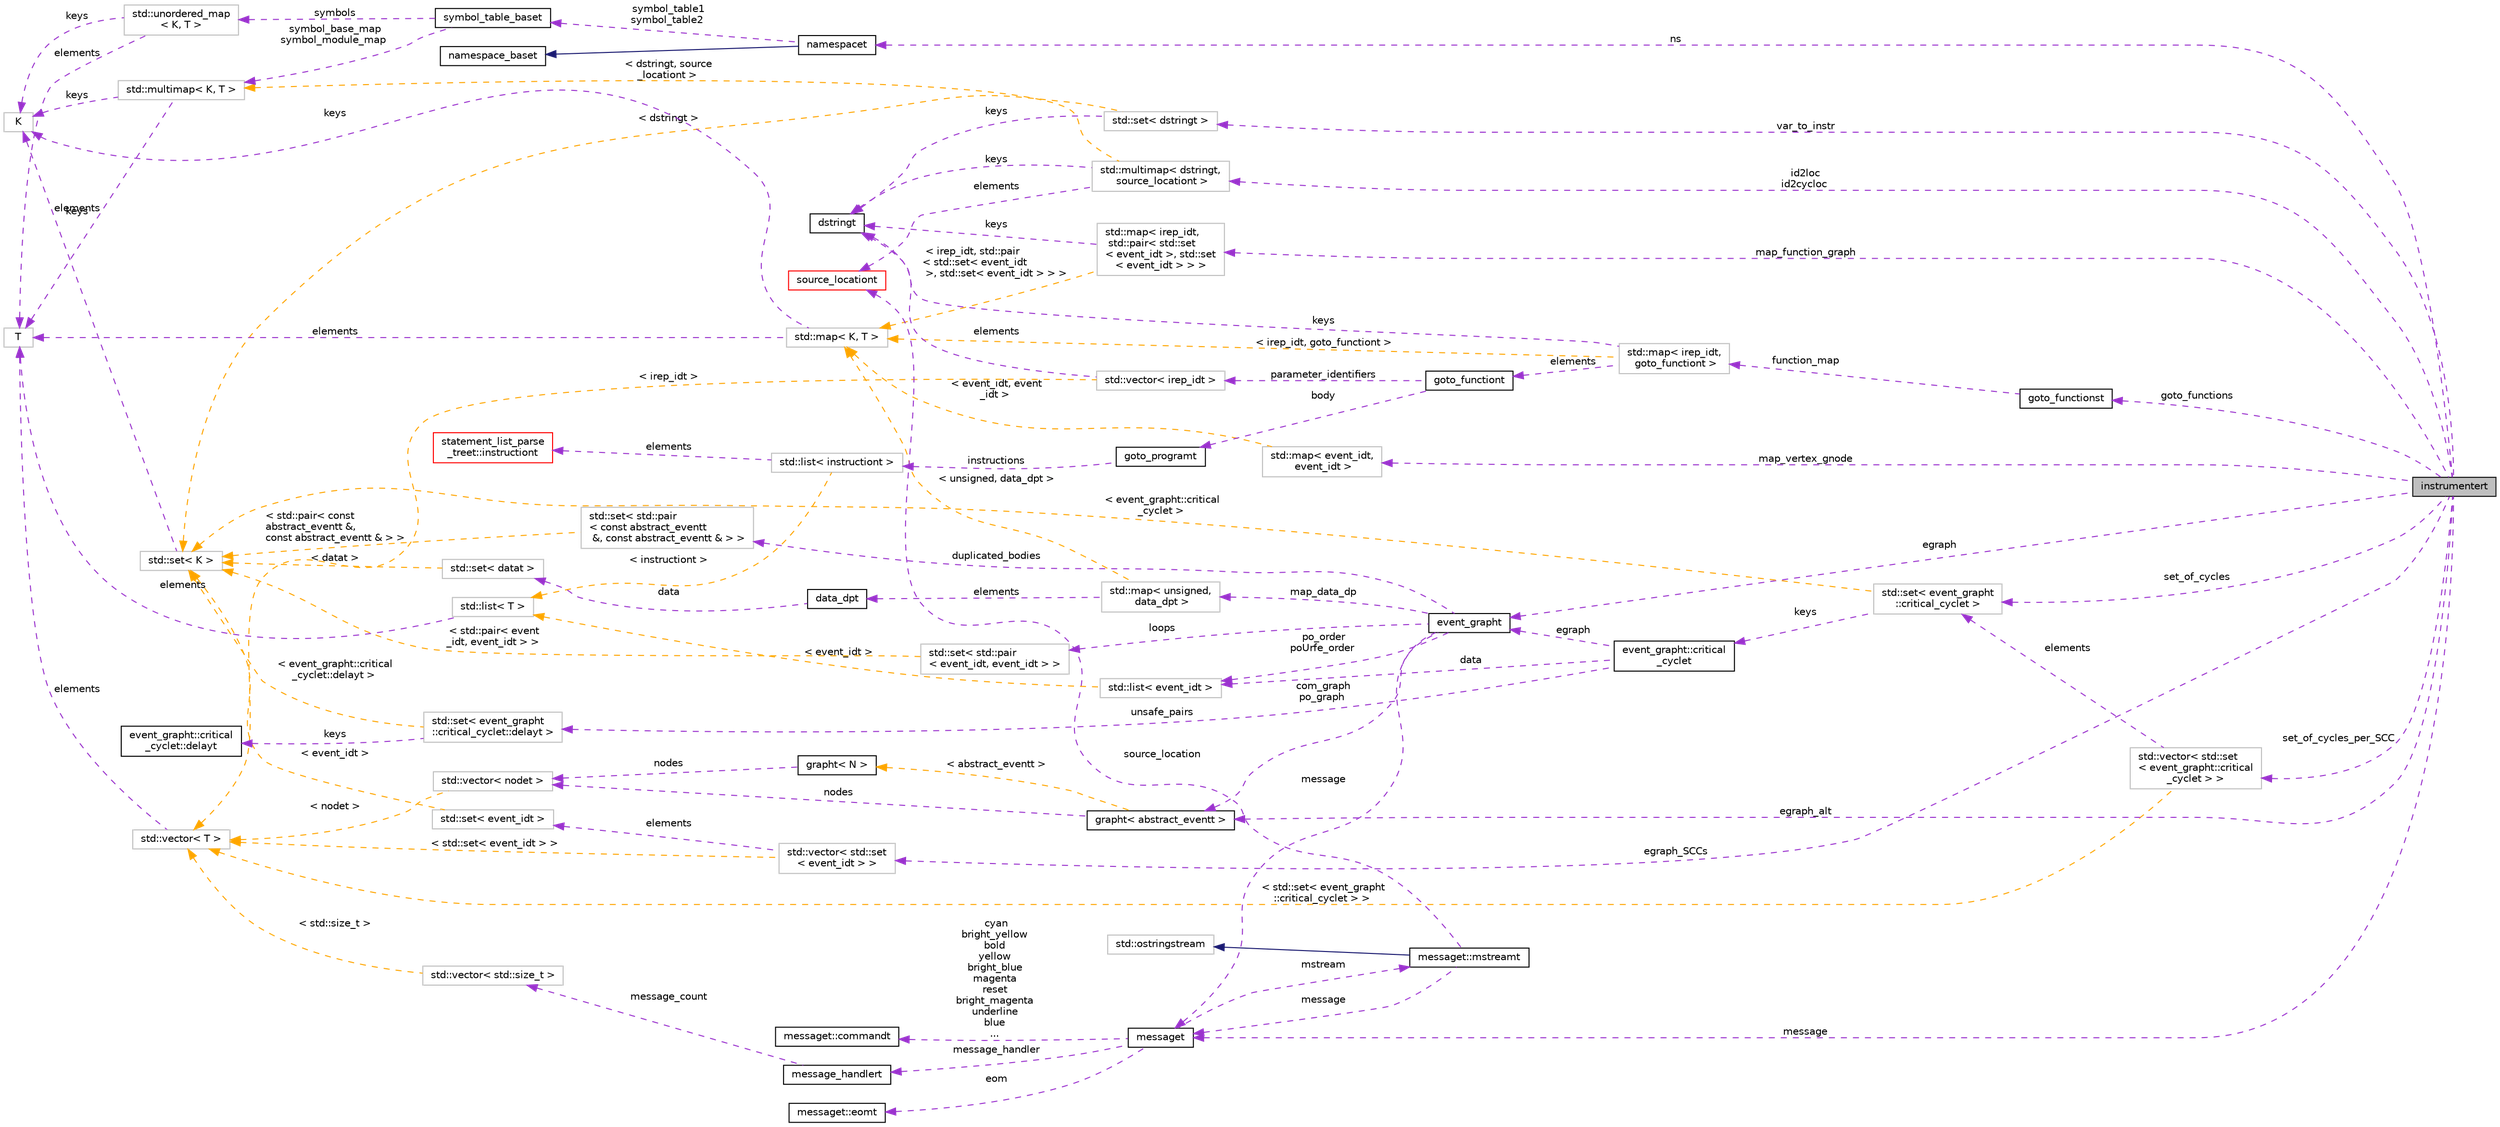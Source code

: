 digraph "instrumentert"
{
 // LATEX_PDF_SIZE
  bgcolor="transparent";
  edge [fontname="Helvetica",fontsize="10",labelfontname="Helvetica",labelfontsize="10"];
  node [fontname="Helvetica",fontsize="10",shape=record];
  rankdir="LR";
  Node1 [label="instrumentert",height=0.2,width=0.4,color="black", fillcolor="grey75", style="filled", fontcolor="black",tooltip=" "];
  Node2 -> Node1 [dir="back",color="darkorchid3",fontsize="10",style="dashed",label=" set_of_cycles" ,fontname="Helvetica"];
  Node2 [label="std::set\< event_grapht\l::critical_cyclet \>",height=0.2,width=0.4,color="grey75",tooltip=" "];
  Node3 -> Node2 [dir="back",color="darkorchid3",fontsize="10",style="dashed",label=" keys" ,fontname="Helvetica"];
  Node3 [label="event_grapht::critical\l_cyclet",height=0.2,width=0.4,color="black",URL="$classevent__grapht_1_1critical__cyclet.html",tooltip=" "];
  Node4 -> Node3 [dir="back",color="darkorchid3",fontsize="10",style="dashed",label=" egraph" ,fontname="Helvetica"];
  Node4 [label="event_grapht",height=0.2,width=0.4,color="black",URL="$classevent__grapht.html",tooltip=" "];
  Node5 -> Node4 [dir="back",color="darkorchid3",fontsize="10",style="dashed",label=" map_data_dp" ,fontname="Helvetica"];
  Node5 [label="std::map\< unsigned,\l data_dpt \>",height=0.2,width=0.4,color="grey75",tooltip=" "];
  Node6 -> Node5 [dir="back",color="darkorchid3",fontsize="10",style="dashed",label=" elements" ,fontname="Helvetica"];
  Node6 [label="data_dpt",height=0.2,width=0.4,color="black",URL="$classdata__dpt.html",tooltip=" "];
  Node7 -> Node6 [dir="back",color="darkorchid3",fontsize="10",style="dashed",label=" data" ,fontname="Helvetica"];
  Node7 [label="std::set\< datat \>",height=0.2,width=0.4,color="grey75",tooltip=" "];
  Node19 -> Node7 [dir="back",color="orange",fontsize="10",style="dashed",label=" \< datat \>" ,fontname="Helvetica"];
  Node19 [label="std::set\< K \>",height=0.2,width=0.4,color="grey75",tooltip="STL class."];
  Node20 -> Node19 [dir="back",color="darkorchid3",fontsize="10",style="dashed",label=" keys" ,fontname="Helvetica"];
  Node20 [label="K",height=0.2,width=0.4,color="grey75",tooltip=" "];
  Node21 -> Node5 [dir="back",color="orange",fontsize="10",style="dashed",label=" \< unsigned, data_dpt \>" ,fontname="Helvetica"];
  Node21 [label="std::map\< K, T \>",height=0.2,width=0.4,color="grey75",tooltip="STL class."];
  Node20 -> Node21 [dir="back",color="darkorchid3",fontsize="10",style="dashed",label=" keys" ,fontname="Helvetica"];
  Node17 -> Node21 [dir="back",color="darkorchid3",fontsize="10",style="dashed",label=" elements" ,fontname="Helvetica"];
  Node17 [label="T",height=0.2,width=0.4,color="grey75",tooltip=" "];
  Node22 -> Node4 [dir="back",color="darkorchid3",fontsize="10",style="dashed",label=" duplicated_bodies" ,fontname="Helvetica"];
  Node22 [label="std::set\< std::pair\l\< const abstract_eventt\l &, const abstract_eventt & \> \>",height=0.2,width=0.4,color="grey75",tooltip=" "];
  Node19 -> Node22 [dir="back",color="orange",fontsize="10",style="dashed",label=" \< std::pair\< const\l abstract_eventt &,\l const abstract_eventt & \> \>" ,fontname="Helvetica"];
  Node23 -> Node4 [dir="back",color="darkorchid3",fontsize="10",style="dashed",label=" message" ,fontname="Helvetica"];
  Node23 [label="messaget",height=0.2,width=0.4,color="black",URL="$classmessaget.html",tooltip="Class that provides messages with a built-in verbosity 'level'."];
  Node24 -> Node23 [dir="back",color="darkorchid3",fontsize="10",style="dashed",label=" message_handler" ,fontname="Helvetica"];
  Node24 [label="message_handlert",height=0.2,width=0.4,color="black",URL="$classmessage__handlert.html",tooltip=" "];
  Node25 -> Node24 [dir="back",color="darkorchid3",fontsize="10",style="dashed",label=" message_count" ,fontname="Helvetica"];
  Node25 [label="std::vector\< std::size_t \>",height=0.2,width=0.4,color="grey75",tooltip=" "];
  Node16 -> Node25 [dir="back",color="orange",fontsize="10",style="dashed",label=" \< std::size_t \>" ,fontname="Helvetica"];
  Node16 [label="std::vector\< T \>",height=0.2,width=0.4,color="grey75",tooltip="STL class."];
  Node17 -> Node16 [dir="back",color="darkorchid3",fontsize="10",style="dashed",label=" elements" ,fontname="Helvetica"];
  Node26 -> Node23 [dir="back",color="darkorchid3",fontsize="10",style="dashed",label=" cyan\nbright_yellow\nbold\nyellow\nbright_blue\nmagenta\nreset\nbright_magenta\nunderline\nblue\n..." ,fontname="Helvetica"];
  Node26 [label="messaget::commandt",height=0.2,width=0.4,color="black",URL="$classmessaget_1_1commandt.html",tooltip=" "];
  Node27 -> Node23 [dir="back",color="darkorchid3",fontsize="10",style="dashed",label=" mstream" ,fontname="Helvetica"];
  Node27 [label="messaget::mstreamt",height=0.2,width=0.4,color="black",URL="$classmessaget_1_1mstreamt.html",tooltip=" "];
  Node28 -> Node27 [dir="back",color="midnightblue",fontsize="10",style="solid",fontname="Helvetica"];
  Node28 [label="std::ostringstream",height=0.2,width=0.4,color="grey75",tooltip="STL class."];
  Node23 -> Node27 [dir="back",color="darkorchid3",fontsize="10",style="dashed",label=" message" ,fontname="Helvetica"];
  Node10 -> Node27 [dir="back",color="darkorchid3",fontsize="10",style="dashed",label=" source_location" ,fontname="Helvetica"];
  Node10 [label="source_locationt",height=0.2,width=0.4,color="red",URL="$classsource__locationt.html",tooltip=" "];
  Node33 -> Node23 [dir="back",color="darkorchid3",fontsize="10",style="dashed",label=" eom" ,fontname="Helvetica"];
  Node33 [label="messaget::eomt",height=0.2,width=0.4,color="black",URL="$classmessaget_1_1eomt.html",tooltip=" "];
  Node34 -> Node4 [dir="back",color="darkorchid3",fontsize="10",style="dashed",label=" com_graph\npo_graph" ,fontname="Helvetica"];
  Node34 [label="grapht\< abstract_eventt \>",height=0.2,width=0.4,color="black",URL="$classgrapht.html",tooltip=" "];
  Node35 -> Node34 [dir="back",color="darkorchid3",fontsize="10",style="dashed",label=" nodes" ,fontname="Helvetica"];
  Node35 [label="std::vector\< nodet \>",height=0.2,width=0.4,color="grey75",tooltip=" "];
  Node16 -> Node35 [dir="back",color="orange",fontsize="10",style="dashed",label=" \< nodet \>" ,fontname="Helvetica"];
  Node36 -> Node34 [dir="back",color="orange",fontsize="10",style="dashed",label=" \< abstract_eventt \>" ,fontname="Helvetica"];
  Node36 [label="grapht\< N \>",height=0.2,width=0.4,color="black",URL="$classgrapht.html",tooltip="A generic directed graph with a parametric node type."];
  Node35 -> Node36 [dir="back",color="darkorchid3",fontsize="10",style="dashed",label=" nodes" ,fontname="Helvetica"];
  Node37 -> Node4 [dir="back",color="darkorchid3",fontsize="10",style="dashed",label=" loops" ,fontname="Helvetica"];
  Node37 [label="std::set\< std::pair\l\< event_idt, event_idt \> \>",height=0.2,width=0.4,color="grey75",tooltip=" "];
  Node19 -> Node37 [dir="back",color="orange",fontsize="10",style="dashed",label=" \< std::pair\< event\l_idt, event_idt \> \>" ,fontname="Helvetica"];
  Node38 -> Node4 [dir="back",color="darkorchid3",fontsize="10",style="dashed",label=" po_order\npoUrfe_order" ,fontname="Helvetica"];
  Node38 [label="std::list\< event_idt \>",height=0.2,width=0.4,color="grey75",tooltip=" "];
  Node39 -> Node38 [dir="back",color="orange",fontsize="10",style="dashed",label=" \< event_idt \>" ,fontname="Helvetica"];
  Node39 [label="std::list\< T \>",height=0.2,width=0.4,color="grey75",tooltip="STL class."];
  Node17 -> Node39 [dir="back",color="darkorchid3",fontsize="10",style="dashed",label=" elements" ,fontname="Helvetica"];
  Node40 -> Node3 [dir="back",color="darkorchid3",fontsize="10",style="dashed",label=" unsafe_pairs" ,fontname="Helvetica"];
  Node40 [label="std::set\< event_grapht\l::critical_cyclet::delayt \>",height=0.2,width=0.4,color="grey75",tooltip=" "];
  Node41 -> Node40 [dir="back",color="darkorchid3",fontsize="10",style="dashed",label=" keys" ,fontname="Helvetica"];
  Node41 [label="event_grapht::critical\l_cyclet::delayt",height=0.2,width=0.4,color="black",URL="$structevent__grapht_1_1critical__cyclet_1_1delayt.html",tooltip=" "];
  Node19 -> Node40 [dir="back",color="orange",fontsize="10",style="dashed",label=" \< event_grapht::critical\l_cyclet::delayt \>" ,fontname="Helvetica"];
  Node38 -> Node3 [dir="back",color="darkorchid3",fontsize="10",style="dashed",label=" data" ,fontname="Helvetica"];
  Node19 -> Node2 [dir="back",color="orange",fontsize="10",style="dashed",label=" \< event_grapht::critical\l_cyclet \>" ,fontname="Helvetica"];
  Node42 -> Node1 [dir="back",color="darkorchid3",fontsize="10",style="dashed",label=" map_function_graph" ,fontname="Helvetica"];
  Node42 [label="std::map\< irep_idt,\l std::pair\< std::set\l\< event_idt \>, std::set\l\< event_idt \> \> \>",height=0.2,width=0.4,color="grey75",tooltip=" "];
  Node9 -> Node42 [dir="back",color="darkorchid3",fontsize="10",style="dashed",label=" keys" ,fontname="Helvetica"];
  Node9 [label="dstringt",height=0.2,width=0.4,color="black",URL="$classdstringt.html",tooltip="dstringt has one field, an unsigned integer no which is an index into a static table of strings."];
  Node21 -> Node42 [dir="back",color="orange",fontsize="10",style="dashed",label=" \< irep_idt, std::pair\l\< std::set\< event_idt\l \>, std::set\< event_idt \> \> \>" ,fontname="Helvetica"];
  Node4 -> Node1 [dir="back",color="darkorchid3",fontsize="10",style="dashed",label=" egraph" ,fontname="Helvetica"];
  Node23 -> Node1 [dir="back",color="darkorchid3",fontsize="10",style="dashed",label=" message" ,fontname="Helvetica"];
  Node43 -> Node1 [dir="back",color="darkorchid3",fontsize="10",style="dashed",label=" id2loc\nid2cycloc" ,fontname="Helvetica"];
  Node43 [label="std::multimap\< dstringt,\l source_locationt \>",height=0.2,width=0.4,color="grey75",tooltip=" "];
  Node9 -> Node43 [dir="back",color="darkorchid3",fontsize="10",style="dashed",label=" keys" ,fontname="Helvetica"];
  Node10 -> Node43 [dir="back",color="darkorchid3",fontsize="10",style="dashed",label=" elements" ,fontname="Helvetica"];
  Node44 -> Node43 [dir="back",color="orange",fontsize="10",style="dashed",label=" \< dstringt, source\l_locationt \>" ,fontname="Helvetica"];
  Node44 [label="std::multimap\< K, T \>",height=0.2,width=0.4,color="grey75",tooltip="STL class."];
  Node20 -> Node44 [dir="back",color="darkorchid3",fontsize="10",style="dashed",label=" keys" ,fontname="Helvetica"];
  Node17 -> Node44 [dir="back",color="darkorchid3",fontsize="10",style="dashed",label=" elements" ,fontname="Helvetica"];
  Node34 -> Node1 [dir="back",color="darkorchid3",fontsize="10",style="dashed",label=" egraph_alt" ,fontname="Helvetica"];
  Node45 -> Node1 [dir="back",color="darkorchid3",fontsize="10",style="dashed",label=" map_vertex_gnode" ,fontname="Helvetica"];
  Node45 [label="std::map\< event_idt,\l event_idt \>",height=0.2,width=0.4,color="grey75",tooltip=" "];
  Node21 -> Node45 [dir="back",color="orange",fontsize="10",style="dashed",label=" \< event_idt, event\l_idt \>" ,fontname="Helvetica"];
  Node46 -> Node1 [dir="back",color="darkorchid3",fontsize="10",style="dashed",label=" ns" ,fontname="Helvetica"];
  Node46 [label="namespacet",height=0.2,width=0.4,color="black",URL="$classnamespacet.html",tooltip="A namespacet is essentially one or two symbol tables bound together, to allow for symbol lookups in t..."];
  Node47 -> Node46 [dir="back",color="midnightblue",fontsize="10",style="solid",fontname="Helvetica"];
  Node47 [label="namespace_baset",height=0.2,width=0.4,color="black",URL="$classnamespace__baset.html",tooltip="Basic interface for a namespace."];
  Node48 -> Node46 [dir="back",color="darkorchid3",fontsize="10",style="dashed",label=" symbol_table1\nsymbol_table2" ,fontname="Helvetica"];
  Node48 [label="symbol_table_baset",height=0.2,width=0.4,color="black",URL="$classsymbol__table__baset.html",tooltip="The symbol table base class interface."];
  Node44 -> Node48 [dir="back",color="darkorchid3",fontsize="10",style="dashed",label=" symbol_base_map\nsymbol_module_map" ,fontname="Helvetica"];
  Node49 -> Node48 [dir="back",color="darkorchid3",fontsize="10",style="dashed",label=" symbols" ,fontname="Helvetica"];
  Node49 [label="std::unordered_map\l\< K, T \>",height=0.2,width=0.4,color="grey75",tooltip="STL class."];
  Node20 -> Node49 [dir="back",color="darkorchid3",fontsize="10",style="dashed",label=" keys" ,fontname="Helvetica"];
  Node17 -> Node49 [dir="back",color="darkorchid3",fontsize="10",style="dashed",label=" elements" ,fontname="Helvetica"];
  Node50 -> Node1 [dir="back",color="darkorchid3",fontsize="10",style="dashed",label=" var_to_instr" ,fontname="Helvetica"];
  Node50 [label="std::set\< dstringt \>",height=0.2,width=0.4,color="grey75",tooltip=" "];
  Node9 -> Node50 [dir="back",color="darkorchid3",fontsize="10",style="dashed",label=" keys" ,fontname="Helvetica"];
  Node19 -> Node50 [dir="back",color="orange",fontsize="10",style="dashed",label=" \< dstringt \>" ,fontname="Helvetica"];
  Node51 -> Node1 [dir="back",color="darkorchid3",fontsize="10",style="dashed",label=" set_of_cycles_per_SCC" ,fontname="Helvetica"];
  Node51 [label="std::vector\< std::set\l\< event_grapht::critical\l_cyclet \> \>",height=0.2,width=0.4,color="grey75",tooltip=" "];
  Node2 -> Node51 [dir="back",color="darkorchid3",fontsize="10",style="dashed",label=" elements" ,fontname="Helvetica"];
  Node16 -> Node51 [dir="back",color="orange",fontsize="10",style="dashed",label=" \< std::set\< event_grapht\l::critical_cyclet \> \>" ,fontname="Helvetica"];
  Node52 -> Node1 [dir="back",color="darkorchid3",fontsize="10",style="dashed",label=" egraph_SCCs" ,fontname="Helvetica"];
  Node52 [label="std::vector\< std::set\l\< event_idt \> \>",height=0.2,width=0.4,color="grey75",tooltip=" "];
  Node53 -> Node52 [dir="back",color="darkorchid3",fontsize="10",style="dashed",label=" elements" ,fontname="Helvetica"];
  Node53 [label="std::set\< event_idt \>",height=0.2,width=0.4,color="grey75",tooltip=" "];
  Node19 -> Node53 [dir="back",color="orange",fontsize="10",style="dashed",label=" \< event_idt \>" ,fontname="Helvetica"];
  Node16 -> Node52 [dir="back",color="orange",fontsize="10",style="dashed",label=" \< std::set\< event_idt \> \>" ,fontname="Helvetica"];
  Node54 -> Node1 [dir="back",color="darkorchid3",fontsize="10",style="dashed",label=" goto_functions" ,fontname="Helvetica"];
  Node54 [label="goto_functionst",height=0.2,width=0.4,color="black",URL="$classgoto__functionst.html",tooltip="A collection of goto functions."];
  Node55 -> Node54 [dir="back",color="darkorchid3",fontsize="10",style="dashed",label=" function_map" ,fontname="Helvetica"];
  Node55 [label="std::map\< irep_idt,\l goto_functiont \>",height=0.2,width=0.4,color="grey75",tooltip=" "];
  Node56 -> Node55 [dir="back",color="darkorchid3",fontsize="10",style="dashed",label=" elements" ,fontname="Helvetica"];
  Node56 [label="goto_functiont",height=0.2,width=0.4,color="black",URL="$classgoto__functiont.html",tooltip="A goto function, consisting of function body (see body) and parameter identifiers (see parameter_iden..."];
  Node57 -> Node56 [dir="back",color="darkorchid3",fontsize="10",style="dashed",label=" parameter_identifiers" ,fontname="Helvetica"];
  Node57 [label="std::vector\< irep_idt \>",height=0.2,width=0.4,color="grey75",tooltip=" "];
  Node9 -> Node57 [dir="back",color="darkorchid3",fontsize="10",style="dashed",label=" elements" ,fontname="Helvetica"];
  Node16 -> Node57 [dir="back",color="orange",fontsize="10",style="dashed",label=" \< irep_idt \>" ,fontname="Helvetica"];
  Node58 -> Node56 [dir="back",color="darkorchid3",fontsize="10",style="dashed",label=" body" ,fontname="Helvetica"];
  Node58 [label="goto_programt",height=0.2,width=0.4,color="black",URL="$classgoto__programt.html",tooltip="A generic container class for the GOTO intermediate representation of one function."];
  Node59 -> Node58 [dir="back",color="darkorchid3",fontsize="10",style="dashed",label=" instructions" ,fontname="Helvetica"];
  Node59 [label="std::list\< instructiont \>",height=0.2,width=0.4,color="grey75",tooltip=" "];
  Node60 -> Node59 [dir="back",color="darkorchid3",fontsize="10",style="dashed",label=" elements" ,fontname="Helvetica"];
  Node60 [label="statement_list_parse\l_treet::instructiont",height=0.2,width=0.4,color="red",URL="$structstatement__list__parse__treet_1_1instructiont.html",tooltip="Represents a regular Statement List instruction which consists out of one or more codet tokens."];
  Node39 -> Node59 [dir="back",color="orange",fontsize="10",style="dashed",label=" \< instructiont \>" ,fontname="Helvetica"];
  Node9 -> Node55 [dir="back",color="darkorchid3",fontsize="10",style="dashed",label=" keys" ,fontname="Helvetica"];
  Node21 -> Node55 [dir="back",color="orange",fontsize="10",style="dashed",label=" \< irep_idt, goto_functiont \>" ,fontname="Helvetica"];
}
